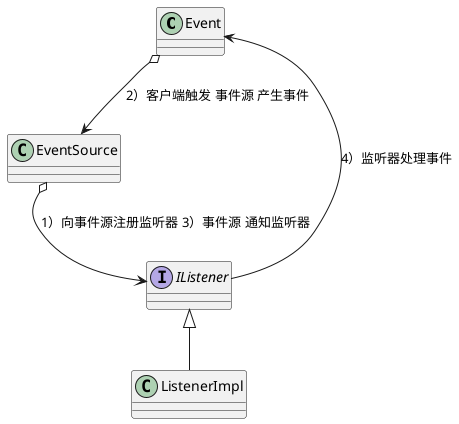 @startuml
'https://plantuml.com/class-diagram

'回调思想
'监听器 IListener  注册给  事件源 EventSource
'事件源 EventSource  回调  监听器 IListener


class Event
class EventSource
interface IListener
class ListenerImpl


EventSource o--> IListener : 1）向事件源注册监听器 3）事件源 通知监听器
Event o--> EventSource : 2）客户端触发 事件源 产生事件
IListener <|-- ListenerImpl
IListener --> Event : 4）监听器处理事件


@enduml